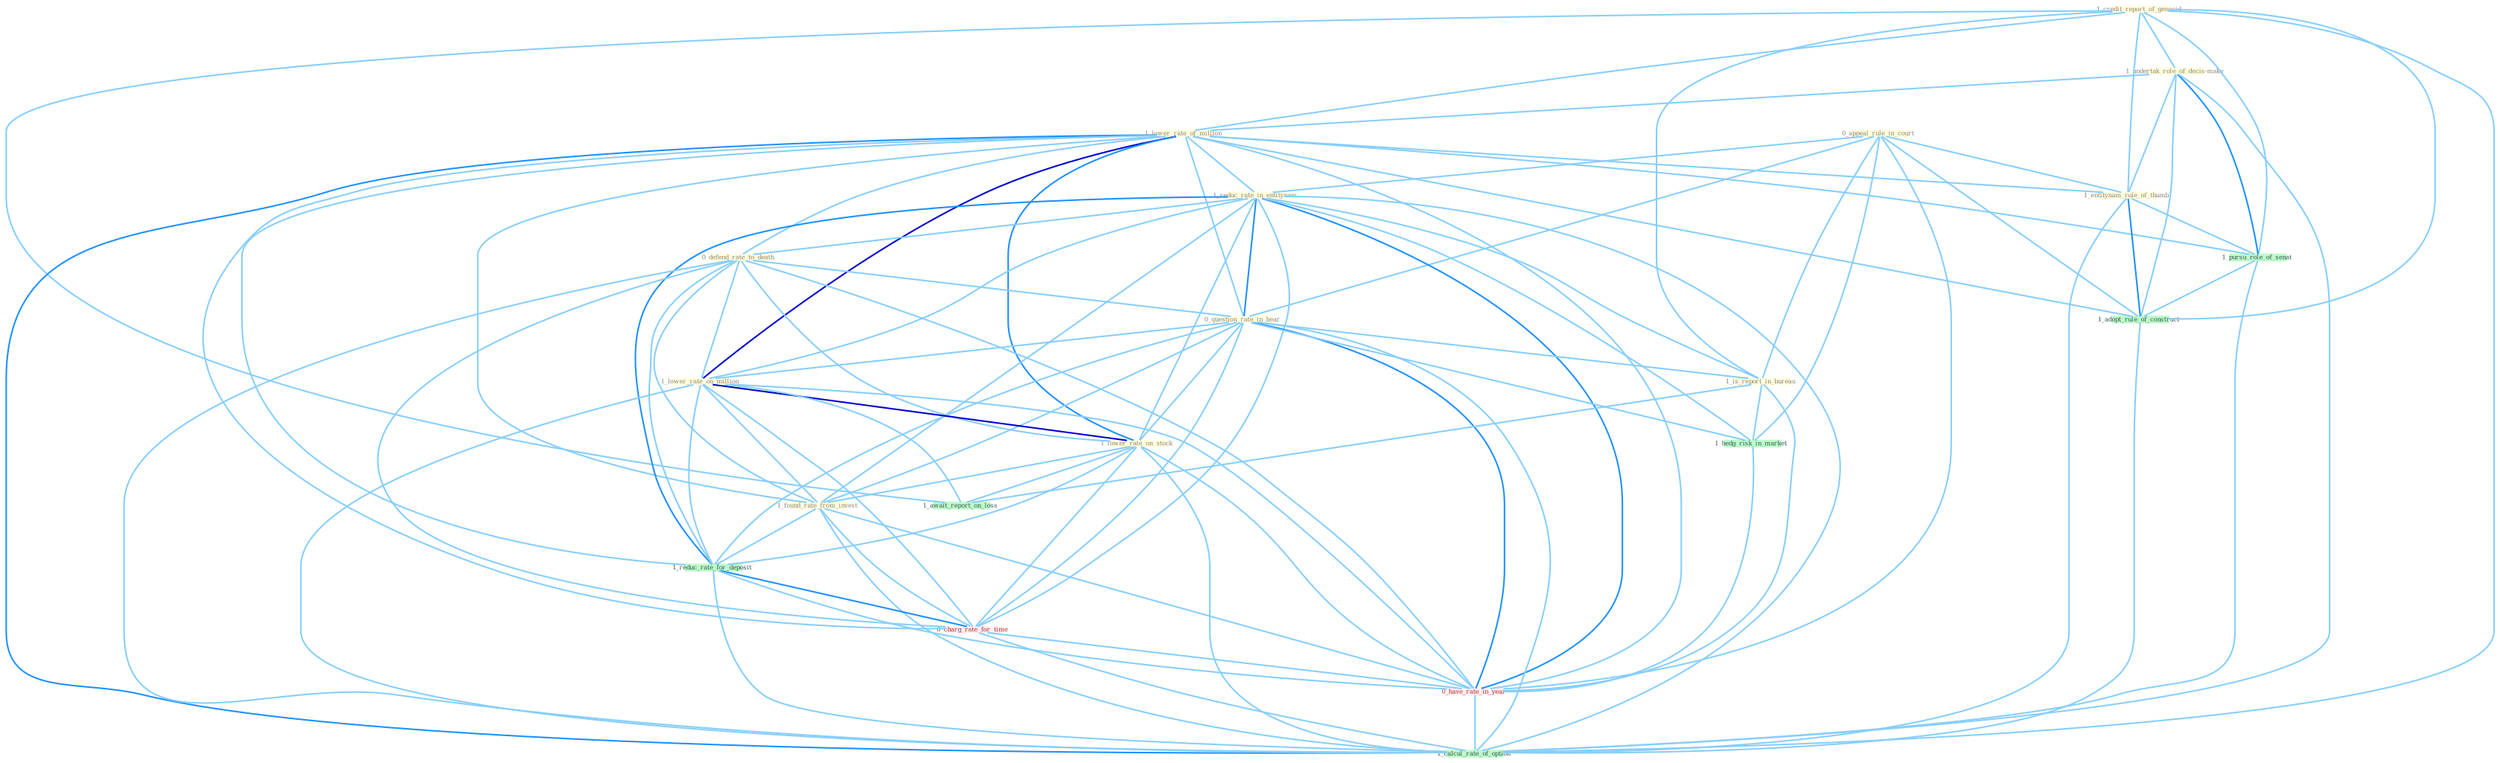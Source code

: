 Graph G{ 
    node
    [shape=polygon,style=filled,width=.5,height=.06,color="#BDFCC9",fixedsize=true,fontsize=4,
    fontcolor="#2f4f4f"];
    {node
    [color="#ffffe0", fontcolor="#8b7d6b"] "0_appeal_rule_in_court " "1_credit_report_of_genocid " "1_undertak_role_of_decis-make " "1_lower_rate_of_million " "1_reduc_rate_in_entitynam " "1_entitynam_rule_of_thumb " "0_defend_rate_to_death " "0_question_rate_in_hear " "1_lower_rate_on_million " "1_lower_rate_on_stock " "1_is_report_in_bureau " "1_found_rate_from_invest "}
{node [color="#fff0f5", fontcolor="#b22222"] "0_charg_rate_for_time " "0_have_rate_in_year "}
edge [color="#B0E2FF"];

	"0_appeal_rule_in_court " -- "1_reduc_rate_in_entitynam " [w="1", color="#87cefa" ];
	"0_appeal_rule_in_court " -- "1_entitynam_rule_of_thumb " [w="1", color="#87cefa" ];
	"0_appeal_rule_in_court " -- "0_question_rate_in_hear " [w="1", color="#87cefa" ];
	"0_appeal_rule_in_court " -- "1_is_report_in_bureau " [w="1", color="#87cefa" ];
	"0_appeal_rule_in_court " -- "1_adopt_rule_of_construct " [w="1", color="#87cefa" ];
	"0_appeal_rule_in_court " -- "1_hedg_risk_in_market " [w="1", color="#87cefa" ];
	"0_appeal_rule_in_court " -- "0_have_rate_in_year " [w="1", color="#87cefa" ];
	"1_credit_report_of_genocid " -- "1_undertak_role_of_decis-make " [w="1", color="#87cefa" ];
	"1_credit_report_of_genocid " -- "1_lower_rate_of_million " [w="1", color="#87cefa" ];
	"1_credit_report_of_genocid " -- "1_entitynam_rule_of_thumb " [w="1", color="#87cefa" ];
	"1_credit_report_of_genocid " -- "1_is_report_in_bureau " [w="1", color="#87cefa" ];
	"1_credit_report_of_genocid " -- "1_pursu_role_of_senat " [w="1", color="#87cefa" ];
	"1_credit_report_of_genocid " -- "1_await_report_on_loss " [w="1", color="#87cefa" ];
	"1_credit_report_of_genocid " -- "1_adopt_rule_of_construct " [w="1", color="#87cefa" ];
	"1_credit_report_of_genocid " -- "1_calcul_rate_of_option " [w="1", color="#87cefa" ];
	"1_undertak_role_of_decis-make " -- "1_lower_rate_of_million " [w="1", color="#87cefa" ];
	"1_undertak_role_of_decis-make " -- "1_entitynam_rule_of_thumb " [w="1", color="#87cefa" ];
	"1_undertak_role_of_decis-make " -- "1_pursu_role_of_senat " [w="2", color="#1e90ff" , len=0.8];
	"1_undertak_role_of_decis-make " -- "1_adopt_rule_of_construct " [w="1", color="#87cefa" ];
	"1_undertak_role_of_decis-make " -- "1_calcul_rate_of_option " [w="1", color="#87cefa" ];
	"1_lower_rate_of_million " -- "1_reduc_rate_in_entitynam " [w="1", color="#87cefa" ];
	"1_lower_rate_of_million " -- "1_entitynam_rule_of_thumb " [w="1", color="#87cefa" ];
	"1_lower_rate_of_million " -- "0_defend_rate_to_death " [w="1", color="#87cefa" ];
	"1_lower_rate_of_million " -- "0_question_rate_in_hear " [w="1", color="#87cefa" ];
	"1_lower_rate_of_million " -- "1_lower_rate_on_million " [w="3", color="#0000cd" , len=0.6];
	"1_lower_rate_of_million " -- "1_lower_rate_on_stock " [w="2", color="#1e90ff" , len=0.8];
	"1_lower_rate_of_million " -- "1_found_rate_from_invest " [w="1", color="#87cefa" ];
	"1_lower_rate_of_million " -- "1_pursu_role_of_senat " [w="1", color="#87cefa" ];
	"1_lower_rate_of_million " -- "1_reduc_rate_for_deposit " [w="1", color="#87cefa" ];
	"1_lower_rate_of_million " -- "0_charg_rate_for_time " [w="1", color="#87cefa" ];
	"1_lower_rate_of_million " -- "1_adopt_rule_of_construct " [w="1", color="#87cefa" ];
	"1_lower_rate_of_million " -- "0_have_rate_in_year " [w="1", color="#87cefa" ];
	"1_lower_rate_of_million " -- "1_calcul_rate_of_option " [w="2", color="#1e90ff" , len=0.8];
	"1_reduc_rate_in_entitynam " -- "0_defend_rate_to_death " [w="1", color="#87cefa" ];
	"1_reduc_rate_in_entitynam " -- "0_question_rate_in_hear " [w="2", color="#1e90ff" , len=0.8];
	"1_reduc_rate_in_entitynam " -- "1_lower_rate_on_million " [w="1", color="#87cefa" ];
	"1_reduc_rate_in_entitynam " -- "1_lower_rate_on_stock " [w="1", color="#87cefa" ];
	"1_reduc_rate_in_entitynam " -- "1_is_report_in_bureau " [w="1", color="#87cefa" ];
	"1_reduc_rate_in_entitynam " -- "1_found_rate_from_invest " [w="1", color="#87cefa" ];
	"1_reduc_rate_in_entitynam " -- "1_reduc_rate_for_deposit " [w="2", color="#1e90ff" , len=0.8];
	"1_reduc_rate_in_entitynam " -- "0_charg_rate_for_time " [w="1", color="#87cefa" ];
	"1_reduc_rate_in_entitynam " -- "1_hedg_risk_in_market " [w="1", color="#87cefa" ];
	"1_reduc_rate_in_entitynam " -- "0_have_rate_in_year " [w="2", color="#1e90ff" , len=0.8];
	"1_reduc_rate_in_entitynam " -- "1_calcul_rate_of_option " [w="1", color="#87cefa" ];
	"1_entitynam_rule_of_thumb " -- "1_pursu_role_of_senat " [w="1", color="#87cefa" ];
	"1_entitynam_rule_of_thumb " -- "1_adopt_rule_of_construct " [w="2", color="#1e90ff" , len=0.8];
	"1_entitynam_rule_of_thumb " -- "1_calcul_rate_of_option " [w="1", color="#87cefa" ];
	"0_defend_rate_to_death " -- "0_question_rate_in_hear " [w="1", color="#87cefa" ];
	"0_defend_rate_to_death " -- "1_lower_rate_on_million " [w="1", color="#87cefa" ];
	"0_defend_rate_to_death " -- "1_lower_rate_on_stock " [w="1", color="#87cefa" ];
	"0_defend_rate_to_death " -- "1_found_rate_from_invest " [w="1", color="#87cefa" ];
	"0_defend_rate_to_death " -- "1_reduc_rate_for_deposit " [w="1", color="#87cefa" ];
	"0_defend_rate_to_death " -- "0_charg_rate_for_time " [w="1", color="#87cefa" ];
	"0_defend_rate_to_death " -- "0_have_rate_in_year " [w="1", color="#87cefa" ];
	"0_defend_rate_to_death " -- "1_calcul_rate_of_option " [w="1", color="#87cefa" ];
	"0_question_rate_in_hear " -- "1_lower_rate_on_million " [w="1", color="#87cefa" ];
	"0_question_rate_in_hear " -- "1_lower_rate_on_stock " [w="1", color="#87cefa" ];
	"0_question_rate_in_hear " -- "1_is_report_in_bureau " [w="1", color="#87cefa" ];
	"0_question_rate_in_hear " -- "1_found_rate_from_invest " [w="1", color="#87cefa" ];
	"0_question_rate_in_hear " -- "1_reduc_rate_for_deposit " [w="1", color="#87cefa" ];
	"0_question_rate_in_hear " -- "0_charg_rate_for_time " [w="1", color="#87cefa" ];
	"0_question_rate_in_hear " -- "1_hedg_risk_in_market " [w="1", color="#87cefa" ];
	"0_question_rate_in_hear " -- "0_have_rate_in_year " [w="2", color="#1e90ff" , len=0.8];
	"0_question_rate_in_hear " -- "1_calcul_rate_of_option " [w="1", color="#87cefa" ];
	"1_lower_rate_on_million " -- "1_lower_rate_on_stock " [w="3", color="#0000cd" , len=0.6];
	"1_lower_rate_on_million " -- "1_found_rate_from_invest " [w="1", color="#87cefa" ];
	"1_lower_rate_on_million " -- "1_await_report_on_loss " [w="1", color="#87cefa" ];
	"1_lower_rate_on_million " -- "1_reduc_rate_for_deposit " [w="1", color="#87cefa" ];
	"1_lower_rate_on_million " -- "0_charg_rate_for_time " [w="1", color="#87cefa" ];
	"1_lower_rate_on_million " -- "0_have_rate_in_year " [w="1", color="#87cefa" ];
	"1_lower_rate_on_million " -- "1_calcul_rate_of_option " [w="1", color="#87cefa" ];
	"1_lower_rate_on_stock " -- "1_found_rate_from_invest " [w="1", color="#87cefa" ];
	"1_lower_rate_on_stock " -- "1_await_report_on_loss " [w="1", color="#87cefa" ];
	"1_lower_rate_on_stock " -- "1_reduc_rate_for_deposit " [w="1", color="#87cefa" ];
	"1_lower_rate_on_stock " -- "0_charg_rate_for_time " [w="1", color="#87cefa" ];
	"1_lower_rate_on_stock " -- "0_have_rate_in_year " [w="1", color="#87cefa" ];
	"1_lower_rate_on_stock " -- "1_calcul_rate_of_option " [w="1", color="#87cefa" ];
	"1_is_report_in_bureau " -- "1_await_report_on_loss " [w="1", color="#87cefa" ];
	"1_is_report_in_bureau " -- "1_hedg_risk_in_market " [w="1", color="#87cefa" ];
	"1_is_report_in_bureau " -- "0_have_rate_in_year " [w="1", color="#87cefa" ];
	"1_found_rate_from_invest " -- "1_reduc_rate_for_deposit " [w="1", color="#87cefa" ];
	"1_found_rate_from_invest " -- "0_charg_rate_for_time " [w="1", color="#87cefa" ];
	"1_found_rate_from_invest " -- "0_have_rate_in_year " [w="1", color="#87cefa" ];
	"1_found_rate_from_invest " -- "1_calcul_rate_of_option " [w="1", color="#87cefa" ];
	"1_pursu_role_of_senat " -- "1_adopt_rule_of_construct " [w="1", color="#87cefa" ];
	"1_pursu_role_of_senat " -- "1_calcul_rate_of_option " [w="1", color="#87cefa" ];
	"1_reduc_rate_for_deposit " -- "0_charg_rate_for_time " [w="2", color="#1e90ff" , len=0.8];
	"1_reduc_rate_for_deposit " -- "0_have_rate_in_year " [w="1", color="#87cefa" ];
	"1_reduc_rate_for_deposit " -- "1_calcul_rate_of_option " [w="1", color="#87cefa" ];
	"0_charg_rate_for_time " -- "0_have_rate_in_year " [w="1", color="#87cefa" ];
	"0_charg_rate_for_time " -- "1_calcul_rate_of_option " [w="1", color="#87cefa" ];
	"1_adopt_rule_of_construct " -- "1_calcul_rate_of_option " [w="1", color="#87cefa" ];
	"1_hedg_risk_in_market " -- "0_have_rate_in_year " [w="1", color="#87cefa" ];
	"0_have_rate_in_year " -- "1_calcul_rate_of_option " [w="1", color="#87cefa" ];
}